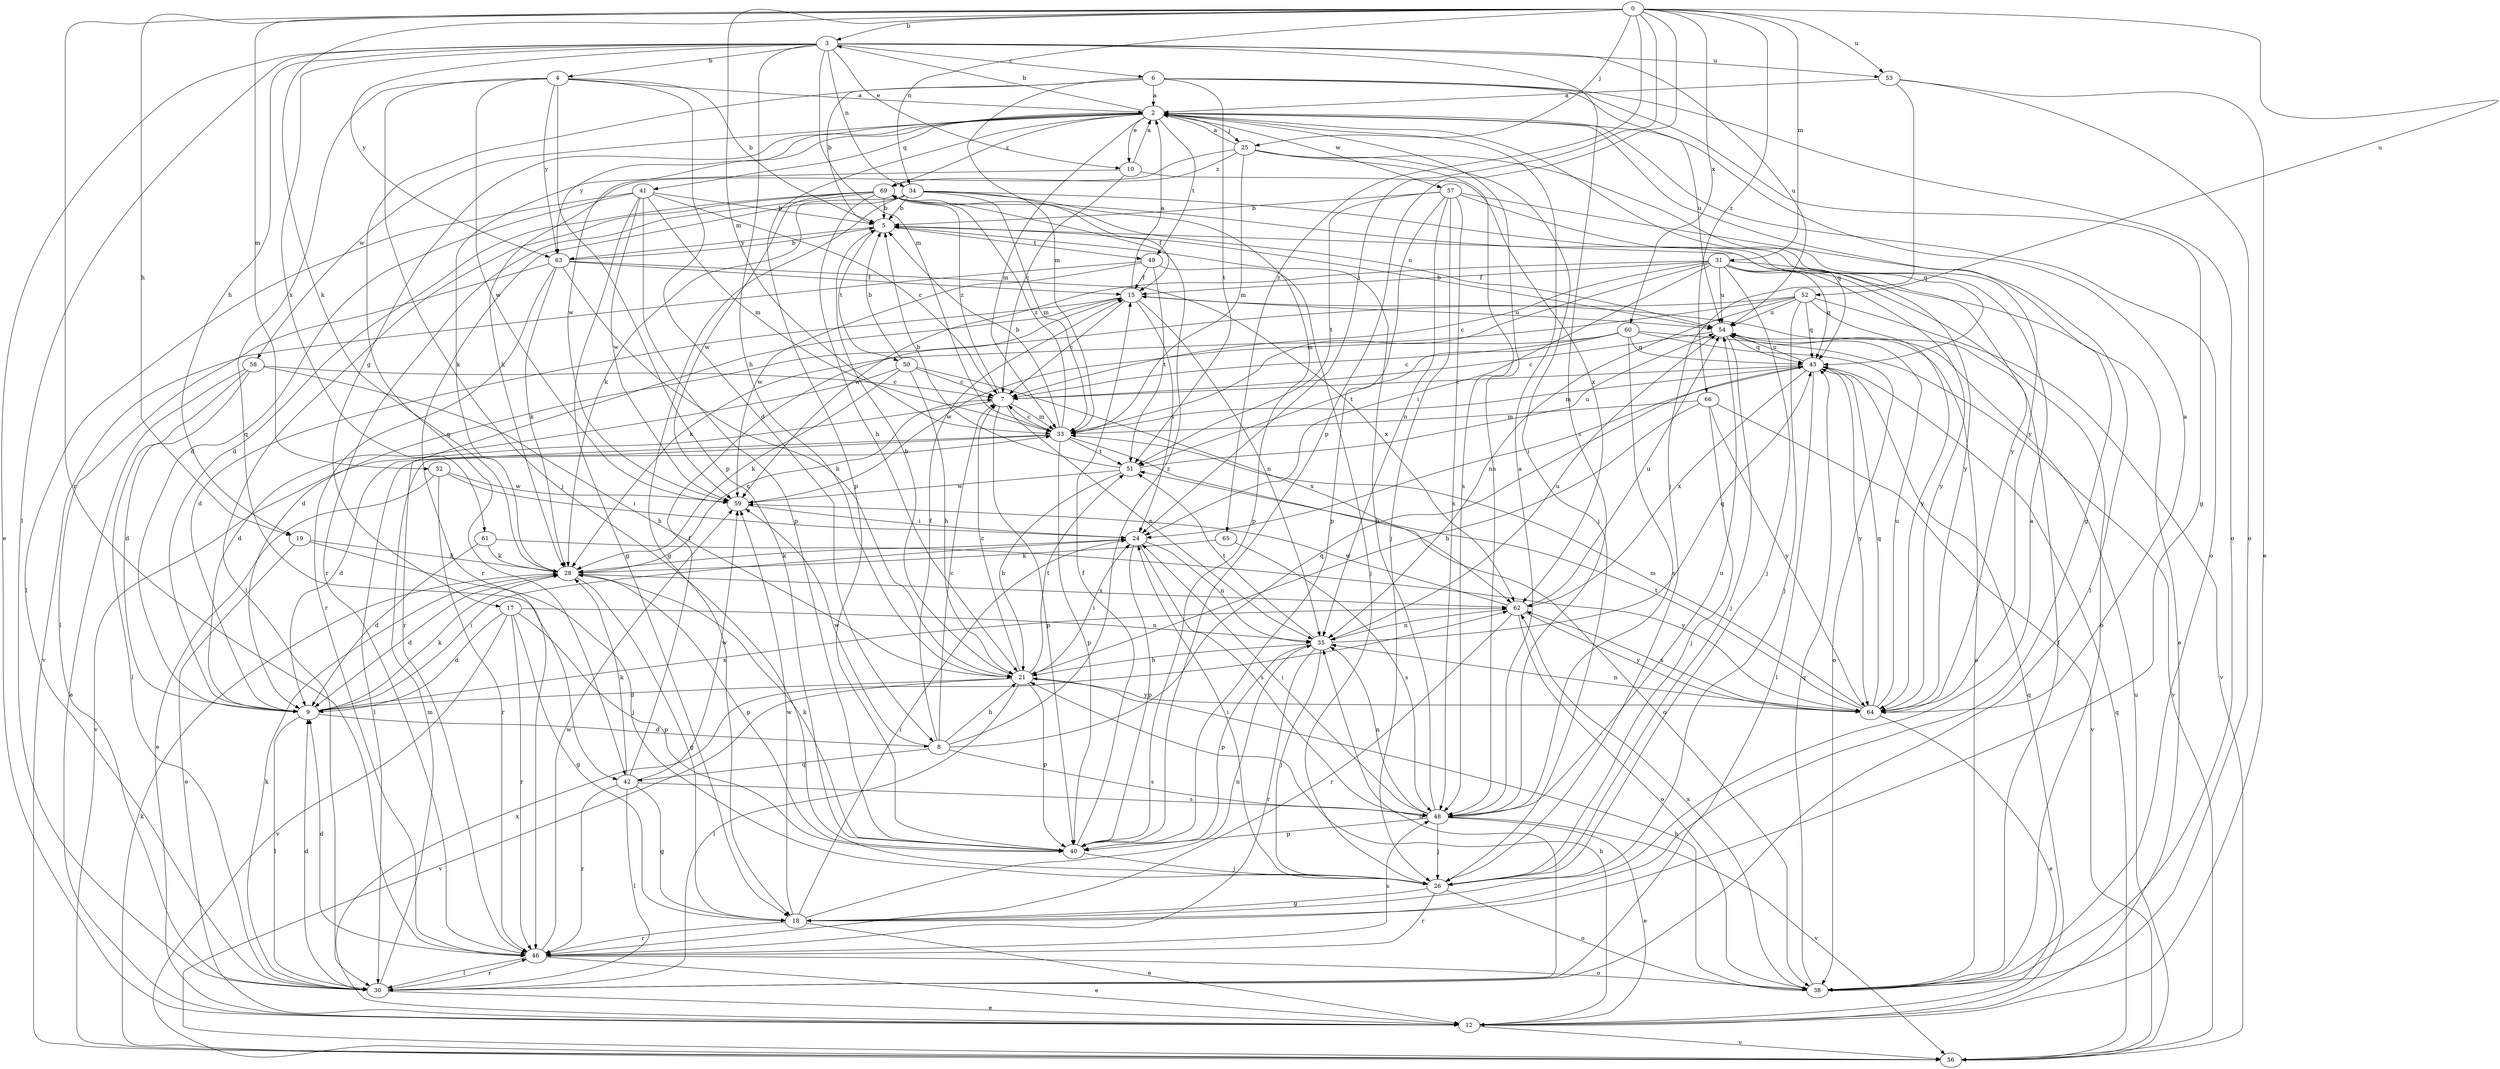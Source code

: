strict digraph  {
0;
2;
3;
4;
5;
6;
7;
8;
9;
10;
12;
15;
17;
18;
19;
21;
24;
25;
26;
28;
30;
31;
32;
33;
34;
35;
38;
40;
41;
42;
43;
46;
48;
49;
50;
51;
52;
53;
54;
56;
57;
58;
59;
60;
61;
62;
63;
64;
65;
66;
69;
0 -> 3  [label=b];
0 -> 19  [label=h];
0 -> 24  [label=i];
0 -> 25  [label=j];
0 -> 28  [label=k];
0 -> 31  [label=m];
0 -> 32  [label=m];
0 -> 33  [label=m];
0 -> 34  [label=n];
0 -> 40  [label=p];
0 -> 46  [label=r];
0 -> 52  [label=u];
0 -> 53  [label=u];
0 -> 60  [label=x];
0 -> 65  [label=z];
0 -> 66  [label=z];
2 -> 3  [label=b];
2 -> 10  [label=e];
2 -> 17  [label=g];
2 -> 18  [label=g];
2 -> 25  [label=j];
2 -> 33  [label=m];
2 -> 38  [label=o];
2 -> 40  [label=p];
2 -> 41  [label=q];
2 -> 48  [label=s];
2 -> 49  [label=t];
2 -> 57  [label=w];
2 -> 58  [label=w];
2 -> 59  [label=w];
2 -> 63  [label=y];
2 -> 69  [label=z];
3 -> 4  [label=b];
3 -> 6  [label=c];
3 -> 10  [label=e];
3 -> 12  [label=e];
3 -> 19  [label=h];
3 -> 21  [label=h];
3 -> 30  [label=l];
3 -> 33  [label=m];
3 -> 34  [label=n];
3 -> 48  [label=s];
3 -> 53  [label=u];
3 -> 54  [label=u];
3 -> 61  [label=x];
3 -> 63  [label=y];
4 -> 2  [label=a];
4 -> 5  [label=b];
4 -> 8  [label=d];
4 -> 26  [label=j];
4 -> 40  [label=p];
4 -> 42  [label=q];
4 -> 59  [label=w];
4 -> 63  [label=y];
5 -> 49  [label=t];
5 -> 50  [label=t];
5 -> 63  [label=y];
5 -> 64  [label=y];
6 -> 2  [label=a];
6 -> 5  [label=b];
6 -> 18  [label=g];
6 -> 33  [label=m];
6 -> 38  [label=o];
6 -> 42  [label=q];
6 -> 51  [label=t];
6 -> 54  [label=u];
7 -> 33  [label=m];
7 -> 35  [label=n];
7 -> 40  [label=p];
7 -> 56  [label=v];
7 -> 69  [label=z];
8 -> 7  [label=c];
8 -> 15  [label=f];
8 -> 21  [label=h];
8 -> 42  [label=q];
8 -> 43  [label=q];
8 -> 48  [label=s];
8 -> 59  [label=w];
8 -> 69  [label=z];
9 -> 8  [label=d];
9 -> 24  [label=i];
9 -> 28  [label=k];
9 -> 30  [label=l];
9 -> 62  [label=x];
10 -> 2  [label=a];
10 -> 7  [label=c];
10 -> 28  [label=k];
10 -> 62  [label=x];
12 -> 21  [label=h];
12 -> 43  [label=q];
12 -> 56  [label=v];
12 -> 62  [label=x];
15 -> 2  [label=a];
15 -> 7  [label=c];
15 -> 9  [label=d];
15 -> 24  [label=i];
15 -> 35  [label=n];
15 -> 46  [label=r];
15 -> 54  [label=u];
17 -> 9  [label=d];
17 -> 18  [label=g];
17 -> 35  [label=n];
17 -> 40  [label=p];
17 -> 46  [label=r];
17 -> 56  [label=v];
18 -> 2  [label=a];
18 -> 12  [label=e];
18 -> 24  [label=i];
18 -> 35  [label=n];
18 -> 46  [label=r];
18 -> 59  [label=w];
19 -> 12  [label=e];
19 -> 26  [label=j];
19 -> 28  [label=k];
21 -> 5  [label=b];
21 -> 7  [label=c];
21 -> 9  [label=d];
21 -> 24  [label=i];
21 -> 30  [label=l];
21 -> 40  [label=p];
21 -> 51  [label=t];
21 -> 56  [label=v];
21 -> 64  [label=y];
24 -> 28  [label=k];
24 -> 35  [label=n];
24 -> 40  [label=p];
24 -> 48  [label=s];
25 -> 2  [label=a];
25 -> 26  [label=j];
25 -> 28  [label=k];
25 -> 33  [label=m];
25 -> 48  [label=s];
25 -> 64  [label=y];
25 -> 69  [label=z];
26 -> 18  [label=g];
26 -> 24  [label=i];
26 -> 38  [label=o];
26 -> 46  [label=r];
28 -> 7  [label=c];
28 -> 9  [label=d];
28 -> 18  [label=g];
28 -> 40  [label=p];
28 -> 62  [label=x];
30 -> 9  [label=d];
30 -> 12  [label=e];
30 -> 28  [label=k];
30 -> 33  [label=m];
30 -> 35  [label=n];
30 -> 46  [label=r];
31 -> 7  [label=c];
31 -> 12  [label=e];
31 -> 15  [label=f];
31 -> 24  [label=i];
31 -> 26  [label=j];
31 -> 33  [label=m];
31 -> 38  [label=o];
31 -> 43  [label=q];
31 -> 54  [label=u];
31 -> 59  [label=w];
31 -> 64  [label=y];
32 -> 12  [label=e];
32 -> 24  [label=i];
32 -> 46  [label=r];
32 -> 59  [label=w];
33 -> 5  [label=b];
33 -> 7  [label=c];
33 -> 9  [label=d];
33 -> 30  [label=l];
33 -> 38  [label=o];
33 -> 40  [label=p];
33 -> 51  [label=t];
33 -> 69  [label=z];
34 -> 5  [label=b];
34 -> 15  [label=f];
34 -> 18  [label=g];
34 -> 28  [label=k];
34 -> 33  [label=m];
34 -> 40  [label=p];
34 -> 46  [label=r];
34 -> 64  [label=y];
35 -> 21  [label=h];
35 -> 26  [label=j];
35 -> 40  [label=p];
35 -> 43  [label=q];
35 -> 46  [label=r];
35 -> 51  [label=t];
35 -> 54  [label=u];
38 -> 15  [label=f];
38 -> 21  [label=h];
38 -> 43  [label=q];
38 -> 62  [label=x];
40 -> 15  [label=f];
40 -> 26  [label=j];
40 -> 28  [label=k];
41 -> 5  [label=b];
41 -> 7  [label=c];
41 -> 9  [label=d];
41 -> 18  [label=g];
41 -> 30  [label=l];
41 -> 33  [label=m];
41 -> 40  [label=p];
41 -> 59  [label=w];
42 -> 15  [label=f];
42 -> 18  [label=g];
42 -> 28  [label=k];
42 -> 30  [label=l];
42 -> 46  [label=r];
42 -> 48  [label=s];
42 -> 59  [label=w];
43 -> 7  [label=c];
43 -> 24  [label=i];
43 -> 30  [label=l];
43 -> 33  [label=m];
43 -> 54  [label=u];
43 -> 62  [label=x];
43 -> 64  [label=y];
46 -> 9  [label=d];
46 -> 12  [label=e];
46 -> 30  [label=l];
46 -> 38  [label=o];
46 -> 48  [label=s];
46 -> 59  [label=w];
48 -> 2  [label=a];
48 -> 5  [label=b];
48 -> 12  [label=e];
48 -> 24  [label=i];
48 -> 26  [label=j];
48 -> 35  [label=n];
48 -> 40  [label=p];
48 -> 54  [label=u];
48 -> 56  [label=v];
49 -> 15  [label=f];
49 -> 26  [label=j];
49 -> 51  [label=t];
49 -> 56  [label=v];
49 -> 59  [label=w];
50 -> 5  [label=b];
50 -> 7  [label=c];
50 -> 9  [label=d];
50 -> 21  [label=h];
50 -> 28  [label=k];
50 -> 62  [label=x];
51 -> 5  [label=b];
51 -> 21  [label=h];
51 -> 54  [label=u];
51 -> 59  [label=w];
52 -> 9  [label=d];
52 -> 26  [label=j];
52 -> 28  [label=k];
52 -> 35  [label=n];
52 -> 43  [label=q];
52 -> 54  [label=u];
52 -> 56  [label=v];
52 -> 64  [label=y];
53 -> 2  [label=a];
53 -> 12  [label=e];
53 -> 26  [label=j];
53 -> 38  [label=o];
54 -> 5  [label=b];
54 -> 7  [label=c];
54 -> 26  [label=j];
54 -> 38  [label=o];
54 -> 43  [label=q];
56 -> 28  [label=k];
56 -> 43  [label=q];
56 -> 54  [label=u];
57 -> 5  [label=b];
57 -> 26  [label=j];
57 -> 30  [label=l];
57 -> 35  [label=n];
57 -> 40  [label=p];
57 -> 43  [label=q];
57 -> 48  [label=s];
57 -> 51  [label=t];
58 -> 7  [label=c];
58 -> 9  [label=d];
58 -> 12  [label=e];
58 -> 21  [label=h];
58 -> 30  [label=l];
59 -> 24  [label=i];
60 -> 7  [label=c];
60 -> 38  [label=o];
60 -> 43  [label=q];
60 -> 48  [label=s];
60 -> 51  [label=t];
60 -> 56  [label=v];
60 -> 59  [label=w];
61 -> 9  [label=d];
61 -> 28  [label=k];
61 -> 64  [label=y];
62 -> 35  [label=n];
62 -> 38  [label=o];
62 -> 46  [label=r];
62 -> 54  [label=u];
62 -> 59  [label=w];
62 -> 64  [label=y];
63 -> 5  [label=b];
63 -> 15  [label=f];
63 -> 21  [label=h];
63 -> 28  [label=k];
63 -> 30  [label=l];
63 -> 46  [label=r];
63 -> 62  [label=x];
64 -> 2  [label=a];
64 -> 12  [label=e];
64 -> 33  [label=m];
64 -> 35  [label=n];
64 -> 43  [label=q];
64 -> 51  [label=t];
64 -> 54  [label=u];
64 -> 62  [label=x];
65 -> 28  [label=k];
65 -> 48  [label=s];
66 -> 21  [label=h];
66 -> 26  [label=j];
66 -> 33  [label=m];
66 -> 56  [label=v];
66 -> 64  [label=y];
69 -> 5  [label=b];
69 -> 9  [label=d];
69 -> 21  [label=h];
69 -> 30  [label=l];
69 -> 43  [label=q];
69 -> 46  [label=r];
69 -> 54  [label=u];
69 -> 59  [label=w];
}
